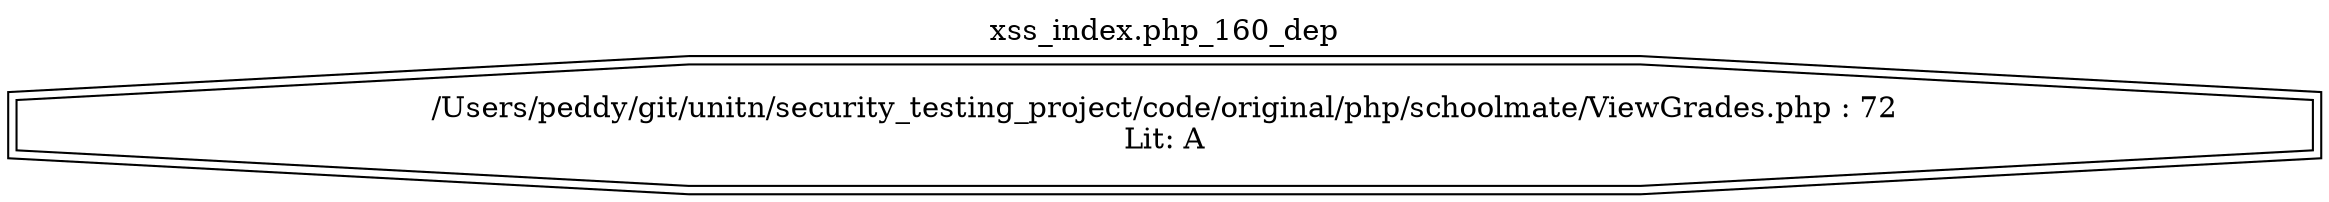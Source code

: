 digraph cfg {
  label="xss_index.php_160_dep";
  labelloc=t;
  n1 [shape=doubleoctagon, label="/Users/peddy/git/unitn/security_testing_project/code/original/php/schoolmate/ViewGrades.php : 72\nLit: A\n"];
}
